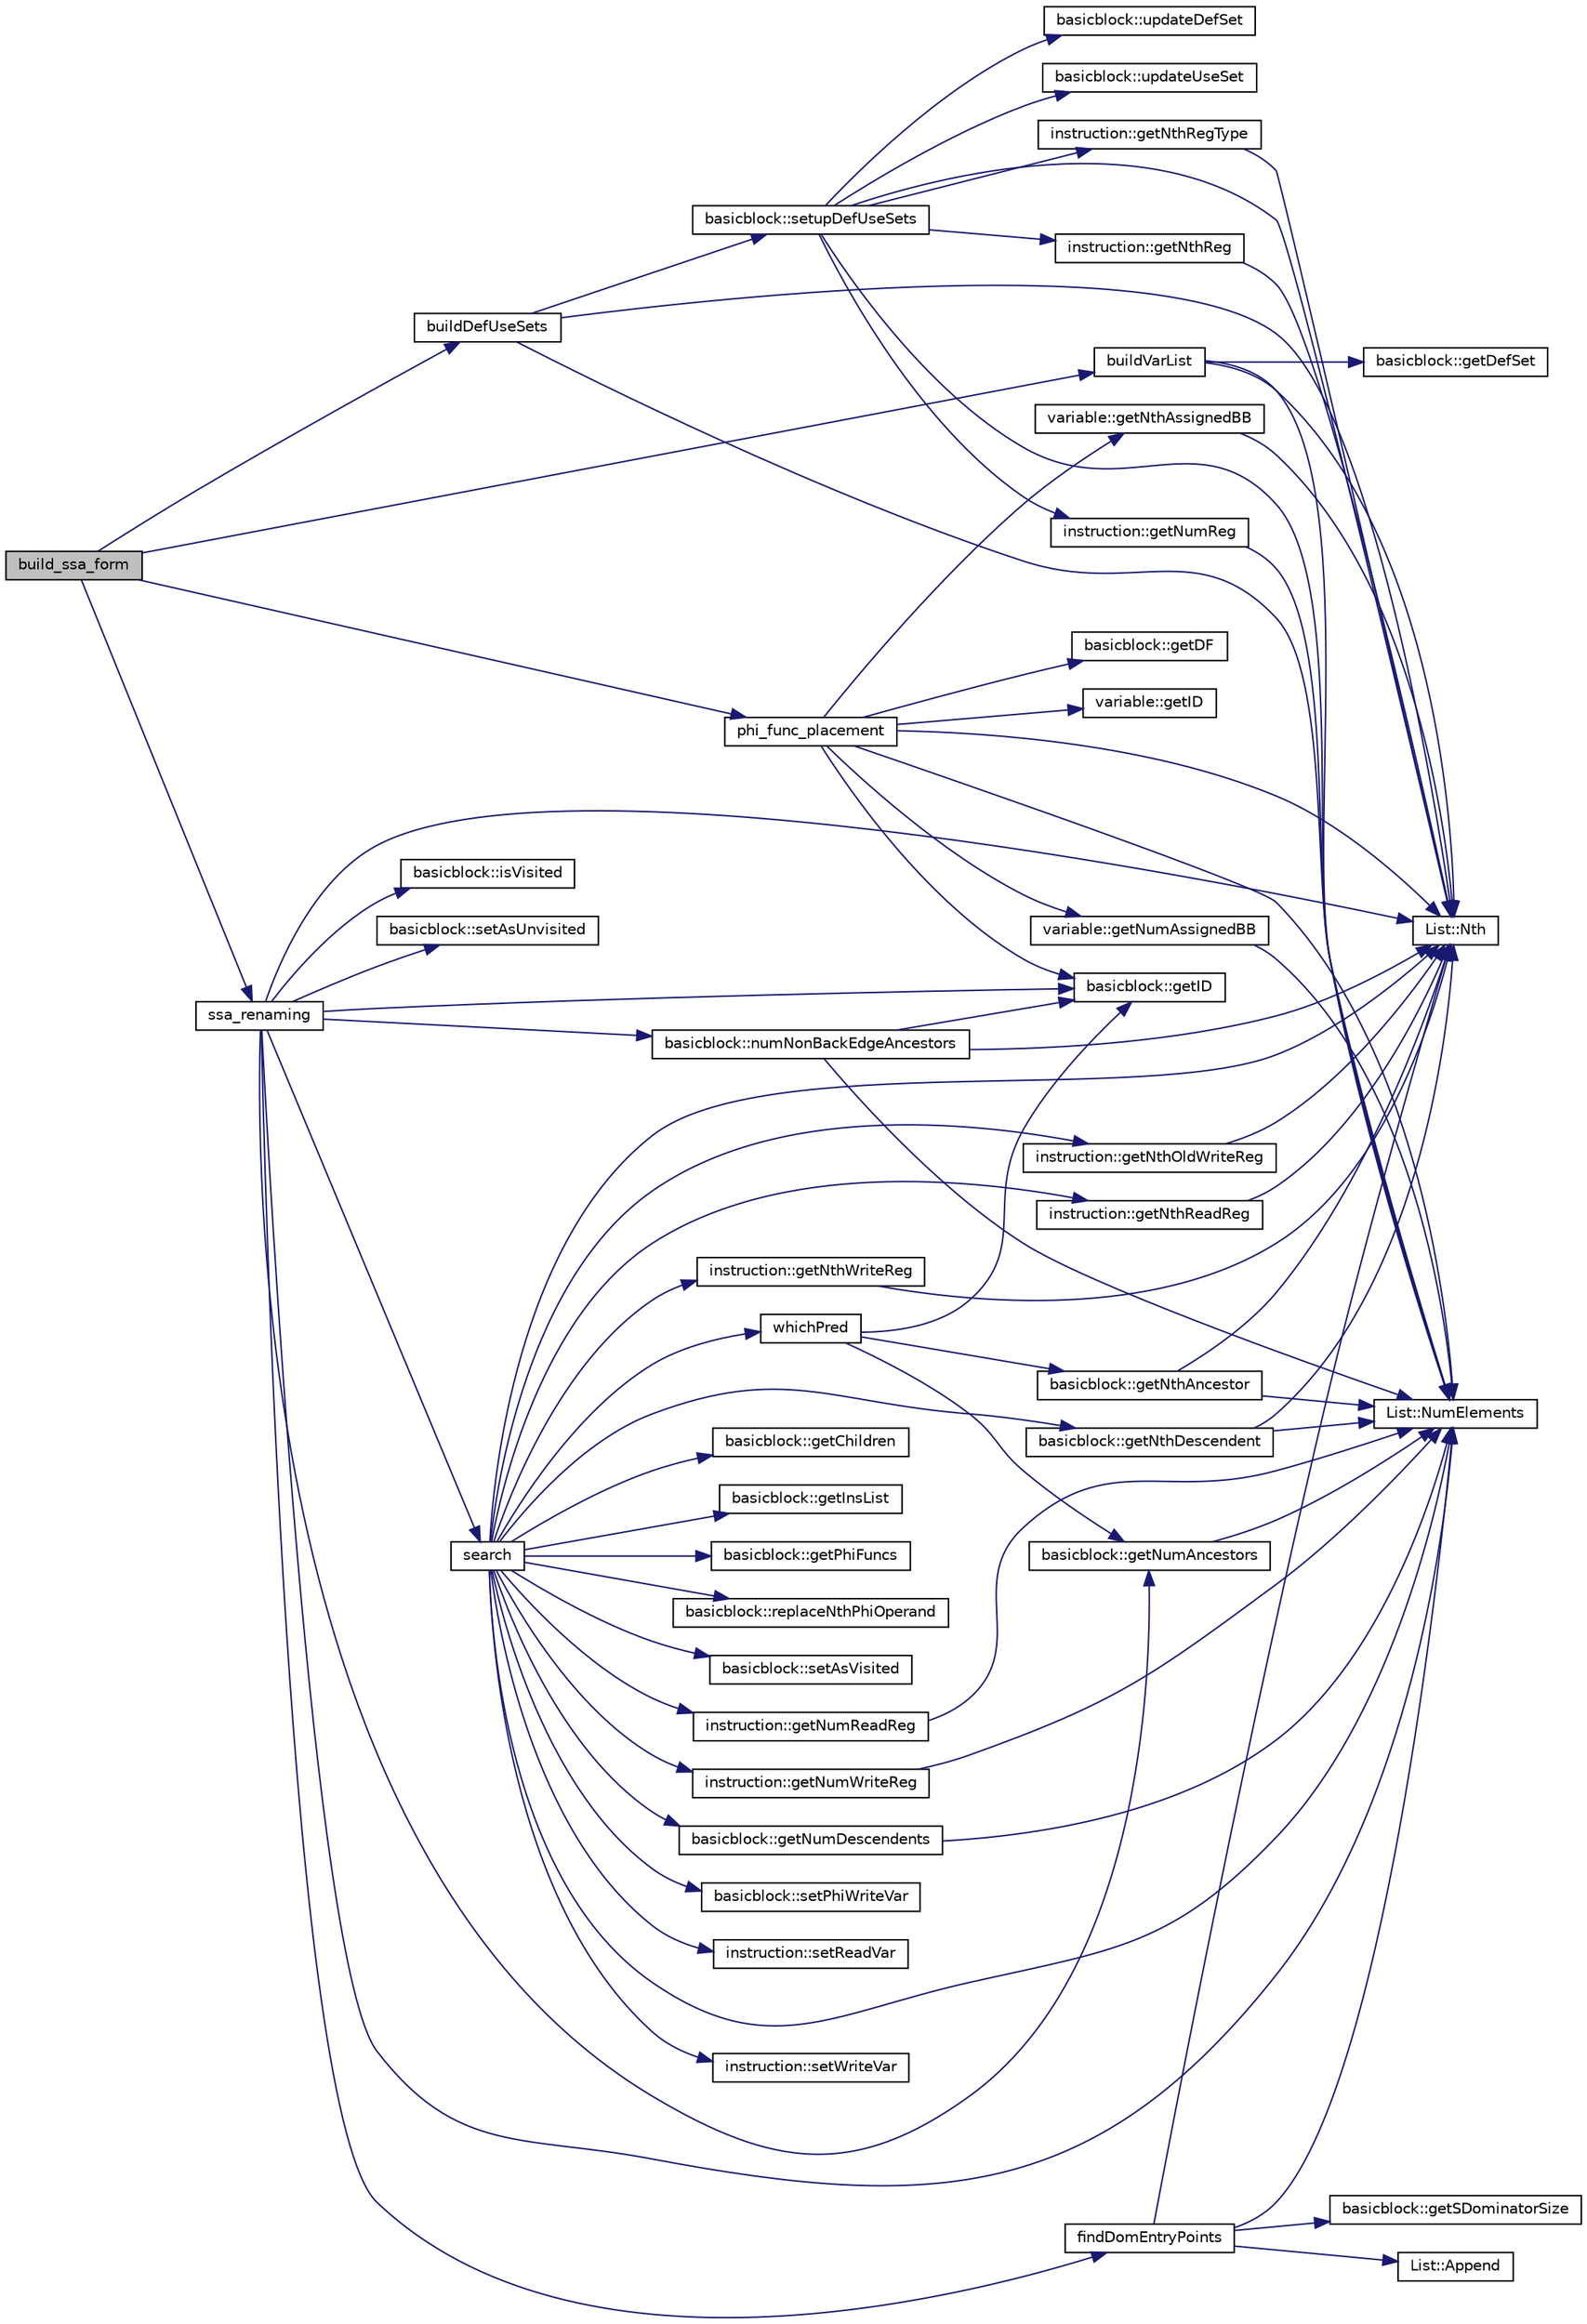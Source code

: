 digraph G
{
  edge [fontname="Helvetica",fontsize="10",labelfontname="Helvetica",labelfontsize="10"];
  node [fontname="Helvetica",fontsize="10",shape=record];
  rankdir=LR;
  Node1 [label="build_ssa_form",height=0.2,width=0.4,color="black", fillcolor="grey75", style="filled" fontcolor="black"];
  Node1 -> Node2 [color="midnightblue",fontsize="10",style="solid",fontname="Helvetica"];
  Node2 [label="buildDefUseSets",height=0.2,width=0.4,color="black", fillcolor="white", style="filled",URL="$ssa_8cpp.html#a2407eaf38be9d17167c4361072082608"];
  Node2 -> Node3 [color="midnightblue",fontsize="10",style="solid",fontname="Helvetica"];
  Node3 [label="List::Nth",height=0.2,width=0.4,color="black", fillcolor="white", style="filled",URL="$classList.html#a5eb964816de33c85e1d46658ddf8c6c4"];
  Node2 -> Node4 [color="midnightblue",fontsize="10",style="solid",fontname="Helvetica"];
  Node4 [label="List::NumElements",height=0.2,width=0.4,color="black", fillcolor="white", style="filled",URL="$classList.html#ac2e9d50f703b01bf643fa6ce50837c26"];
  Node2 -> Node5 [color="midnightblue",fontsize="10",style="solid",fontname="Helvetica"];
  Node5 [label="basicblock::setupDefUseSets",height=0.2,width=0.4,color="black", fillcolor="white", style="filled",URL="$classbasicblock.html#a828499c93c05d54ff789feed38051428"];
  Node5 -> Node6 [color="midnightblue",fontsize="10",style="solid",fontname="Helvetica"];
  Node6 [label="instruction::getNthReg",height=0.2,width=0.4,color="black", fillcolor="white", style="filled",URL="$classinstruction.html#a54412da0ee022e05101d4fb92ee879b9"];
  Node6 -> Node3 [color="midnightblue",fontsize="10",style="solid",fontname="Helvetica"];
  Node5 -> Node7 [color="midnightblue",fontsize="10",style="solid",fontname="Helvetica"];
  Node7 [label="instruction::getNthRegType",height=0.2,width=0.4,color="black", fillcolor="white", style="filled",URL="$classinstruction.html#a9701f53aafaf1b2298378665059cef33"];
  Node7 -> Node3 [color="midnightblue",fontsize="10",style="solid",fontname="Helvetica"];
  Node5 -> Node8 [color="midnightblue",fontsize="10",style="solid",fontname="Helvetica"];
  Node8 [label="instruction::getNumReg",height=0.2,width=0.4,color="black", fillcolor="white", style="filled",URL="$classinstruction.html#af64e1265e882da7e152bd47cb7794c3b"];
  Node8 -> Node4 [color="midnightblue",fontsize="10",style="solid",fontname="Helvetica"];
  Node5 -> Node3 [color="midnightblue",fontsize="10",style="solid",fontname="Helvetica"];
  Node5 -> Node4 [color="midnightblue",fontsize="10",style="solid",fontname="Helvetica"];
  Node5 -> Node9 [color="midnightblue",fontsize="10",style="solid",fontname="Helvetica"];
  Node9 [label="basicblock::updateDefSet",height=0.2,width=0.4,color="black", fillcolor="white", style="filled",URL="$classbasicblock.html#aa30a3590075a3c30fa5406e3cf81a2e1"];
  Node5 -> Node10 [color="midnightblue",fontsize="10",style="solid",fontname="Helvetica"];
  Node10 [label="basicblock::updateUseSet",height=0.2,width=0.4,color="black", fillcolor="white", style="filled",URL="$classbasicblock.html#a13aad72bd6dce3b9d6fd47dd324504d3"];
  Node1 -> Node11 [color="midnightblue",fontsize="10",style="solid",fontname="Helvetica"];
  Node11 [label="buildVarList",height=0.2,width=0.4,color="black", fillcolor="white", style="filled",URL="$ssa_8cpp.html#adb27c228bf508415dafc026ebbc822d3"];
  Node11 -> Node12 [color="midnightblue",fontsize="10",style="solid",fontname="Helvetica"];
  Node12 [label="basicblock::getDefSet",height=0.2,width=0.4,color="black", fillcolor="white", style="filled",URL="$classbasicblock.html#a208aa13365196998e48936c287242a77"];
  Node11 -> Node3 [color="midnightblue",fontsize="10",style="solid",fontname="Helvetica"];
  Node11 -> Node4 [color="midnightblue",fontsize="10",style="solid",fontname="Helvetica"];
  Node1 -> Node13 [color="midnightblue",fontsize="10",style="solid",fontname="Helvetica"];
  Node13 [label="phi_func_placement",height=0.2,width=0.4,color="black", fillcolor="white", style="filled",URL="$ssa_8cpp.html#a64b325828ea51414e2809f54af3302a2"];
  Node13 -> Node14 [color="midnightblue",fontsize="10",style="solid",fontname="Helvetica"];
  Node14 [label="basicblock::getDF",height=0.2,width=0.4,color="black", fillcolor="white", style="filled",URL="$classbasicblock.html#a3f8fdaf67559becd35119c53a47791c6"];
  Node13 -> Node15 [color="midnightblue",fontsize="10",style="solid",fontname="Helvetica"];
  Node15 [label="variable::getID",height=0.2,width=0.4,color="black", fillcolor="white", style="filled",URL="$classvariable.html#a1134c24e98e73b266b91d02eb253e031"];
  Node13 -> Node16 [color="midnightblue",fontsize="10",style="solid",fontname="Helvetica"];
  Node16 [label="basicblock::getID",height=0.2,width=0.4,color="black", fillcolor="white", style="filled",URL="$classbasicblock.html#aff434c369968fe5fb3151d8ec00665b4"];
  Node13 -> Node17 [color="midnightblue",fontsize="10",style="solid",fontname="Helvetica"];
  Node17 [label="variable::getNthAssignedBB",height=0.2,width=0.4,color="black", fillcolor="white", style="filled",URL="$classvariable.html#a651a5439b34d9eae8ceacca7ecbfc3e8"];
  Node17 -> Node3 [color="midnightblue",fontsize="10",style="solid",fontname="Helvetica"];
  Node13 -> Node18 [color="midnightblue",fontsize="10",style="solid",fontname="Helvetica"];
  Node18 [label="variable::getNumAssignedBB",height=0.2,width=0.4,color="black", fillcolor="white", style="filled",URL="$classvariable.html#a53fb79e20c7ca14c872830461025c11c"];
  Node18 -> Node4 [color="midnightblue",fontsize="10",style="solid",fontname="Helvetica"];
  Node13 -> Node3 [color="midnightblue",fontsize="10",style="solid",fontname="Helvetica"];
  Node13 -> Node4 [color="midnightblue",fontsize="10",style="solid",fontname="Helvetica"];
  Node1 -> Node19 [color="midnightblue",fontsize="10",style="solid",fontname="Helvetica"];
  Node19 [label="ssa_renaming",height=0.2,width=0.4,color="black", fillcolor="white", style="filled",URL="$ssa_8cpp.html#a804de8f00b7ea9e5487315dc9ff01d77"];
  Node19 -> Node20 [color="midnightblue",fontsize="10",style="solid",fontname="Helvetica"];
  Node20 [label="findDomEntryPoints",height=0.2,width=0.4,color="black", fillcolor="white", style="filled",URL="$ssa_8cpp.html#abdfff53c843c32229bd5cfb0fd094026"];
  Node20 -> Node21 [color="midnightblue",fontsize="10",style="solid",fontname="Helvetica"];
  Node21 [label="List::Append",height=0.2,width=0.4,color="black", fillcolor="white", style="filled",URL="$classList.html#a473190098e38206d0125b0737245e613"];
  Node20 -> Node22 [color="midnightblue",fontsize="10",style="solid",fontname="Helvetica"];
  Node22 [label="basicblock::getSDominatorSize",height=0.2,width=0.4,color="black", fillcolor="white", style="filled",URL="$classbasicblock.html#ab3f5925d649492e0a3e73f4f9075ca7d"];
  Node20 -> Node3 [color="midnightblue",fontsize="10",style="solid",fontname="Helvetica"];
  Node20 -> Node4 [color="midnightblue",fontsize="10",style="solid",fontname="Helvetica"];
  Node19 -> Node16 [color="midnightblue",fontsize="10",style="solid",fontname="Helvetica"];
  Node19 -> Node23 [color="midnightblue",fontsize="10",style="solid",fontname="Helvetica"];
  Node23 [label="basicblock::getNumAncestors",height=0.2,width=0.4,color="black", fillcolor="white", style="filled",URL="$classbasicblock.html#af95ff01c9b4eb7a12cd58558771c92b2"];
  Node23 -> Node4 [color="midnightblue",fontsize="10",style="solid",fontname="Helvetica"];
  Node19 -> Node24 [color="midnightblue",fontsize="10",style="solid",fontname="Helvetica"];
  Node24 [label="basicblock::isVisited",height=0.2,width=0.4,color="black", fillcolor="white", style="filled",URL="$classbasicblock.html#ad40cc70b314779ab7d0990813d3053d4"];
  Node19 -> Node3 [color="midnightblue",fontsize="10",style="solid",fontname="Helvetica"];
  Node19 -> Node4 [color="midnightblue",fontsize="10",style="solid",fontname="Helvetica"];
  Node19 -> Node25 [color="midnightblue",fontsize="10",style="solid",fontname="Helvetica"];
  Node25 [label="basicblock::numNonBackEdgeAncestors",height=0.2,width=0.4,color="black", fillcolor="white", style="filled",URL="$classbasicblock.html#ad05a1a1f24dfb10d2c637065eaea2835"];
  Node25 -> Node16 [color="midnightblue",fontsize="10",style="solid",fontname="Helvetica"];
  Node25 -> Node3 [color="midnightblue",fontsize="10",style="solid",fontname="Helvetica"];
  Node25 -> Node4 [color="midnightblue",fontsize="10",style="solid",fontname="Helvetica"];
  Node19 -> Node26 [color="midnightblue",fontsize="10",style="solid",fontname="Helvetica"];
  Node26 [label="search",height=0.2,width=0.4,color="black", fillcolor="white", style="filled",URL="$ssa_8cpp.html#af9593c92c3c4713e11388054c46aa5e9"];
  Node26 -> Node27 [color="midnightblue",fontsize="10",style="solid",fontname="Helvetica"];
  Node27 [label="basicblock::getChildren",height=0.2,width=0.4,color="black", fillcolor="white", style="filled",URL="$classbasicblock.html#a6dde8501c965eb860dcc5bf63fcb06f2"];
  Node26 -> Node28 [color="midnightblue",fontsize="10",style="solid",fontname="Helvetica"];
  Node28 [label="basicblock::getInsList",height=0.2,width=0.4,color="black", fillcolor="white", style="filled",URL="$classbasicblock.html#adc40d816c82feedc1f7027fc29470d90"];
  Node26 -> Node29 [color="midnightblue",fontsize="10",style="solid",fontname="Helvetica"];
  Node29 [label="basicblock::getNthDescendent",height=0.2,width=0.4,color="black", fillcolor="white", style="filled",URL="$classbasicblock.html#a571a65129ed999a167803d516cb9455e"];
  Node29 -> Node3 [color="midnightblue",fontsize="10",style="solid",fontname="Helvetica"];
  Node29 -> Node4 [color="midnightblue",fontsize="10",style="solid",fontname="Helvetica"];
  Node26 -> Node30 [color="midnightblue",fontsize="10",style="solid",fontname="Helvetica"];
  Node30 [label="instruction::getNthOldWriteReg",height=0.2,width=0.4,color="black", fillcolor="white", style="filled",URL="$classinstruction.html#ad7dce7bff9bfecd11b0e7119738d0994"];
  Node30 -> Node3 [color="midnightblue",fontsize="10",style="solid",fontname="Helvetica"];
  Node26 -> Node31 [color="midnightblue",fontsize="10",style="solid",fontname="Helvetica"];
  Node31 [label="instruction::getNthReadReg",height=0.2,width=0.4,color="black", fillcolor="white", style="filled",URL="$classinstruction.html#a0a5ddbb986096245d7742472c49d14b2"];
  Node31 -> Node3 [color="midnightblue",fontsize="10",style="solid",fontname="Helvetica"];
  Node26 -> Node32 [color="midnightblue",fontsize="10",style="solid",fontname="Helvetica"];
  Node32 [label="instruction::getNthWriteReg",height=0.2,width=0.4,color="black", fillcolor="white", style="filled",URL="$classinstruction.html#a29e8de9d3cd22cee464512f9bbc1972c"];
  Node32 -> Node3 [color="midnightblue",fontsize="10",style="solid",fontname="Helvetica"];
  Node26 -> Node33 [color="midnightblue",fontsize="10",style="solid",fontname="Helvetica"];
  Node33 [label="basicblock::getNumDescendents",height=0.2,width=0.4,color="black", fillcolor="white", style="filled",URL="$classbasicblock.html#a42700afdf9102a0f287690f4f8c487f9"];
  Node33 -> Node4 [color="midnightblue",fontsize="10",style="solid",fontname="Helvetica"];
  Node26 -> Node34 [color="midnightblue",fontsize="10",style="solid",fontname="Helvetica"];
  Node34 [label="instruction::getNumReadReg",height=0.2,width=0.4,color="black", fillcolor="white", style="filled",URL="$classinstruction.html#ae0a1ee97e6ba7920c41dd35f97b1715a"];
  Node34 -> Node4 [color="midnightblue",fontsize="10",style="solid",fontname="Helvetica"];
  Node26 -> Node35 [color="midnightblue",fontsize="10",style="solid",fontname="Helvetica"];
  Node35 [label="instruction::getNumWriteReg",height=0.2,width=0.4,color="black", fillcolor="white", style="filled",URL="$classinstruction.html#a293a8975be22485ec002ef7cc0466d0a"];
  Node35 -> Node4 [color="midnightblue",fontsize="10",style="solid",fontname="Helvetica"];
  Node26 -> Node36 [color="midnightblue",fontsize="10",style="solid",fontname="Helvetica"];
  Node36 [label="basicblock::getPhiFuncs",height=0.2,width=0.4,color="black", fillcolor="white", style="filled",URL="$classbasicblock.html#a3b5148a1563478d689e1e3796ebd7dba"];
  Node26 -> Node3 [color="midnightblue",fontsize="10",style="solid",fontname="Helvetica"];
  Node26 -> Node4 [color="midnightblue",fontsize="10",style="solid",fontname="Helvetica"];
  Node26 -> Node37 [color="midnightblue",fontsize="10",style="solid",fontname="Helvetica"];
  Node37 [label="basicblock::replaceNthPhiOperand",height=0.2,width=0.4,color="black", fillcolor="white", style="filled",URL="$classbasicblock.html#a129efbec925894799b11962ee9ec8b72"];
  Node26 -> Node38 [color="midnightblue",fontsize="10",style="solid",fontname="Helvetica"];
  Node38 [label="basicblock::setAsVisited",height=0.2,width=0.4,color="black", fillcolor="white", style="filled",URL="$classbasicblock.html#adb3d7c691e7974f77619409fe4a24335"];
  Node26 -> Node39 [color="midnightblue",fontsize="10",style="solid",fontname="Helvetica"];
  Node39 [label="basicblock::setPhiWriteVar",height=0.2,width=0.4,color="black", fillcolor="white", style="filled",URL="$classbasicblock.html#a8b4180d38d685e0def92a4512ab4f1ce"];
  Node26 -> Node40 [color="midnightblue",fontsize="10",style="solid",fontname="Helvetica"];
  Node40 [label="instruction::setReadVar",height=0.2,width=0.4,color="black", fillcolor="white", style="filled",URL="$classinstruction.html#a093ff19f17baaf84d4539ea395468265"];
  Node26 -> Node41 [color="midnightblue",fontsize="10",style="solid",fontname="Helvetica"];
  Node41 [label="instruction::setWriteVar",height=0.2,width=0.4,color="black", fillcolor="white", style="filled",URL="$classinstruction.html#a67c584522eaa68d46a495170ce8a3bbd"];
  Node26 -> Node42 [color="midnightblue",fontsize="10",style="solid",fontname="Helvetica"];
  Node42 [label="whichPred",height=0.2,width=0.4,color="black", fillcolor="white", style="filled",URL="$ssa_8cpp.html#ad51f0106de926496f1a6b24bfd21bc32"];
  Node42 -> Node16 [color="midnightblue",fontsize="10",style="solid",fontname="Helvetica"];
  Node42 -> Node43 [color="midnightblue",fontsize="10",style="solid",fontname="Helvetica"];
  Node43 [label="basicblock::getNthAncestor",height=0.2,width=0.4,color="black", fillcolor="white", style="filled",URL="$classbasicblock.html#a24ef17acb451da40eb9ecca3a05c9fb3"];
  Node43 -> Node3 [color="midnightblue",fontsize="10",style="solid",fontname="Helvetica"];
  Node43 -> Node4 [color="midnightblue",fontsize="10",style="solid",fontname="Helvetica"];
  Node42 -> Node23 [color="midnightblue",fontsize="10",style="solid",fontname="Helvetica"];
  Node19 -> Node44 [color="midnightblue",fontsize="10",style="solid",fontname="Helvetica"];
  Node44 [label="basicblock::setAsUnvisited",height=0.2,width=0.4,color="black", fillcolor="white", style="filled",URL="$classbasicblock.html#a810b34c12cbddff700700341734ddc5d"];
}
